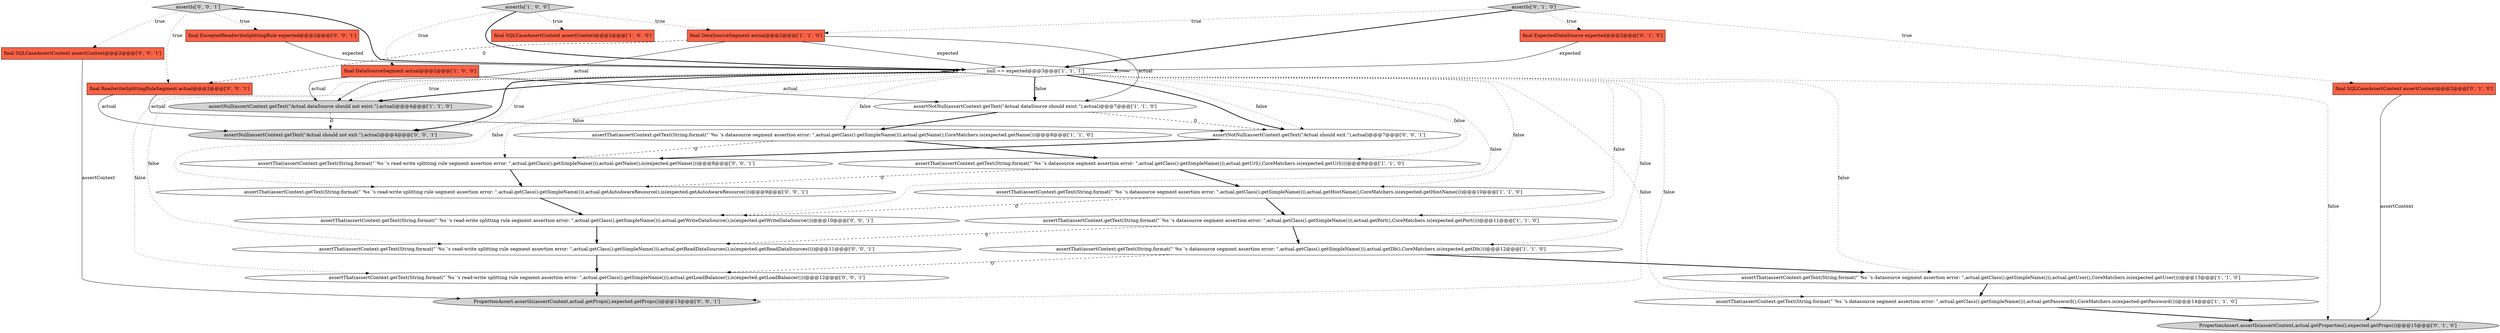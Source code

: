 digraph {
18 [style = filled, label = "assertThat(assertContext.getText(String.format(\"`%s`'s read-write splitting rule segment assertion error: \",actual.getClass().getSimpleName())),actual.getLoadBalancer(),is(expected.getLoadBalancer()))@@@12@@@['0', '0', '1']", fillcolor = white, shape = ellipse image = "AAA0AAABBB3BBB"];
23 [style = filled, label = "PropertiesAssert.assertIs(assertContext,actual.getProps(),expected.getProps())@@@13@@@['0', '0', '1']", fillcolor = lightgray, shape = ellipse image = "AAA0AAABBB3BBB"];
6 [style = filled, label = "assertThat(assertContext.getText(String.format(\"`%s`'s datasource segment assertion error: \",actual.getClass().getSimpleName())),actual.getDb(),CoreMatchers.is(expected.getDb()))@@@12@@@['1', '1', '0']", fillcolor = white, shape = ellipse image = "AAA0AAABBB1BBB"];
24 [style = filled, label = "final SQLCaseAssertContext assertContext@@@2@@@['0', '0', '1']", fillcolor = tomato, shape = box image = "AAA0AAABBB3BBB"];
9 [style = filled, label = "assertThat(assertContext.getText(String.format(\"`%s`'s datasource segment assertion error: \",actual.getClass().getSimpleName())),actual.getName(),CoreMatchers.is(expected.getName()))@@@8@@@['1', '1', '0']", fillcolor = white, shape = ellipse image = "AAA0AAABBB1BBB"];
5 [style = filled, label = "assertThat(assertContext.getText(String.format(\"`%s`'s datasource segment assertion error: \",actual.getClass().getSimpleName())),actual.getPassword(),CoreMatchers.is(expected.getPassword()))@@@14@@@['1', '1', '0']", fillcolor = white, shape = ellipse image = "AAA0AAABBB1BBB"];
20 [style = filled, label = "assertThat(assertContext.getText(String.format(\"`%s`'s read-write splitting rule segment assertion error: \",actual.getClass().getSimpleName())),actual.getAutoAwareResource(),is(expected.getAutoAwareResource()))@@@9@@@['0', '0', '1']", fillcolor = white, shape = ellipse image = "AAA0AAABBB3BBB"];
12 [style = filled, label = "null == expected@@@3@@@['1', '1', '1']", fillcolor = white, shape = diamond image = "AAA0AAABBB1BBB"];
15 [style = filled, label = "PropertiesAssert.assertIs(assertContext,actual.getProperties(),expected.getProps())@@@15@@@['0', '1', '0']", fillcolor = lightgray, shape = ellipse image = "AAA1AAABBB2BBB"];
14 [style = filled, label = "final SQLCaseAssertContext assertContext@@@2@@@['0', '1', '0']", fillcolor = tomato, shape = box image = "AAA0AAABBB2BBB"];
28 [style = filled, label = "final ReadwriteSplittingRuleSegment actual@@@2@@@['0', '0', '1']", fillcolor = tomato, shape = box image = "AAA0AAABBB3BBB"];
26 [style = filled, label = "final ExceptedReadwriteSplittingRule expected@@@2@@@['0', '0', '1']", fillcolor = tomato, shape = box image = "AAA0AAABBB3BBB"];
0 [style = filled, label = "assertThat(assertContext.getText(String.format(\"`%s`'s datasource segment assertion error: \",actual.getClass().getSimpleName())),actual.getUser(),CoreMatchers.is(expected.getUser()))@@@13@@@['1', '1', '0']", fillcolor = white, shape = ellipse image = "AAA0AAABBB1BBB"];
8 [style = filled, label = "assertThat(assertContext.getText(String.format(\"`%s`'s datasource segment assertion error: \",actual.getClass().getSimpleName())),actual.getHostName(),CoreMatchers.is(expected.getHostName()))@@@10@@@['1', '1', '0']", fillcolor = white, shape = ellipse image = "AAA0AAABBB1BBB"];
1 [style = filled, label = "final DataSourceSegment actual@@@2@@@['1', '0', '0']", fillcolor = tomato, shape = box image = "AAA0AAABBB1BBB"];
13 [style = filled, label = "final DataSourceSegment actual@@@2@@@['1', '1', '0']", fillcolor = tomato, shape = box image = "AAA0AAABBB1BBB"];
22 [style = filled, label = "assertNull(assertContext.getText(\"Actual should not exit.\"),actual)@@@4@@@['0', '0', '1']", fillcolor = lightgray, shape = ellipse image = "AAA0AAABBB3BBB"];
11 [style = filled, label = "assertThat(assertContext.getText(String.format(\"`%s`'s datasource segment assertion error: \",actual.getClass().getSimpleName())),actual.getPort(),CoreMatchers.is(expected.getPort()))@@@11@@@['1', '1', '0']", fillcolor = white, shape = ellipse image = "AAA0AAABBB1BBB"];
17 [style = filled, label = "final ExpectedDataSource expected@@@2@@@['0', '1', '0']", fillcolor = tomato, shape = box image = "AAA0AAABBB2BBB"];
4 [style = filled, label = "assertNull(assertContext.getText(\"Actual dataSource should not exist.\"),actual)@@@4@@@['1', '1', '0']", fillcolor = lightgray, shape = ellipse image = "AAA0AAABBB1BBB"];
21 [style = filled, label = "assertNotNull(assertContext.getText(\"Actual should exit.\"),actual)@@@7@@@['0', '0', '1']", fillcolor = white, shape = ellipse image = "AAA0AAABBB3BBB"];
19 [style = filled, label = "assertThat(assertContext.getText(String.format(\"`%s`'s read-write splitting rule segment assertion error: \",actual.getClass().getSimpleName())),actual.getName(),is(expected.getName()))@@@8@@@['0', '0', '1']", fillcolor = white, shape = ellipse image = "AAA0AAABBB3BBB"];
7 [style = filled, label = "assertNotNull(assertContext.getText(\"Actual dataSource should exist.\"),actual)@@@7@@@['1', '1', '0']", fillcolor = white, shape = ellipse image = "AAA0AAABBB1BBB"];
10 [style = filled, label = "assertIs['1', '0', '0']", fillcolor = lightgray, shape = diamond image = "AAA0AAABBB1BBB"];
2 [style = filled, label = "assertThat(assertContext.getText(String.format(\"`%s`'s datasource segment assertion error: \",actual.getClass().getSimpleName())),actual.getUrl(),CoreMatchers.is(expected.getUrl()))@@@9@@@['1', '1', '0']", fillcolor = white, shape = ellipse image = "AAA0AAABBB1BBB"];
25 [style = filled, label = "assertThat(assertContext.getText(String.format(\"`%s`'s read-write splitting rule segment assertion error: \",actual.getClass().getSimpleName())),actual.getReadDataSources(),is(expected.getReadDataSources()))@@@11@@@['0', '0', '1']", fillcolor = white, shape = ellipse image = "AAA0AAABBB3BBB"];
16 [style = filled, label = "assertIs['0', '1', '0']", fillcolor = lightgray, shape = diamond image = "AAA0AAABBB2BBB"];
3 [style = filled, label = "final SQLCaseAssertContext assertContext@@@2@@@['1', '0', '0']", fillcolor = tomato, shape = box image = "AAA0AAABBB1BBB"];
27 [style = filled, label = "assertIs['0', '0', '1']", fillcolor = lightgray, shape = diamond image = "AAA0AAABBB3BBB"];
29 [style = filled, label = "assertThat(assertContext.getText(String.format(\"`%s`'s read-write splitting rule segment assertion error: \",actual.getClass().getSimpleName())),actual.getWriteDataSource(),is(expected.getWriteDataSource()))@@@10@@@['0', '0', '1']", fillcolor = white, shape = ellipse image = "AAA0AAABBB3BBB"];
12->19 [style = dotted, label="false"];
12->7 [style = bold, label=""];
10->13 [style = dotted, label="true"];
10->1 [style = dotted, label="true"];
10->3 [style = dotted, label="true"];
6->18 [style = dashed, label="0"];
27->12 [style = bold, label=""];
12->2 [style = dotted, label="false"];
7->9 [style = bold, label=""];
19->20 [style = bold, label=""];
12->4 [style = bold, label=""];
6->0 [style = bold, label=""];
2->20 [style = dashed, label="0"];
11->25 [style = dashed, label="0"];
16->14 [style = dotted, label="true"];
9->2 [style = bold, label=""];
12->21 [style = bold, label=""];
1->7 [style = solid, label="actual"];
12->15 [style = dotted, label="false"];
8->29 [style = dashed, label="0"];
9->19 [style = dashed, label="0"];
13->12 [style = solid, label="expected"];
12->11 [style = dotted, label="false"];
16->13 [style = dotted, label="true"];
11->6 [style = bold, label=""];
27->26 [style = dotted, label="true"];
12->25 [style = dotted, label="false"];
12->5 [style = dotted, label="false"];
25->18 [style = bold, label=""];
12->0 [style = dotted, label="false"];
14->15 [style = solid, label="assertContext"];
18->23 [style = bold, label=""];
29->25 [style = bold, label=""];
2->8 [style = bold, label=""];
12->22 [style = bold, label=""];
12->21 [style = dotted, label="false"];
10->12 [style = bold, label=""];
1->4 [style = solid, label="actual"];
12->9 [style = dotted, label="false"];
12->8 [style = dotted, label="false"];
8->11 [style = bold, label=""];
16->12 [style = bold, label=""];
28->22 [style = solid, label="actual"];
12->22 [style = dotted, label="true"];
21->19 [style = bold, label=""];
26->12 [style = solid, label="expected"];
12->4 [style = dotted, label="true"];
7->21 [style = dashed, label="0"];
12->29 [style = dotted, label="false"];
12->7 [style = dotted, label="false"];
13->4 [style = solid, label="actual"];
4->22 [style = dashed, label="0"];
12->6 [style = dotted, label="false"];
28->21 [style = solid, label="actual"];
12->18 [style = dotted, label="false"];
20->29 [style = bold, label=""];
12->20 [style = dotted, label="false"];
24->23 [style = solid, label="assertContext"];
0->5 [style = bold, label=""];
13->7 [style = solid, label="actual"];
17->12 [style = solid, label="expected"];
16->17 [style = dotted, label="true"];
12->23 [style = dotted, label="false"];
27->28 [style = dotted, label="true"];
13->28 [style = dashed, label="0"];
5->15 [style = bold, label=""];
27->24 [style = dotted, label="true"];
}
